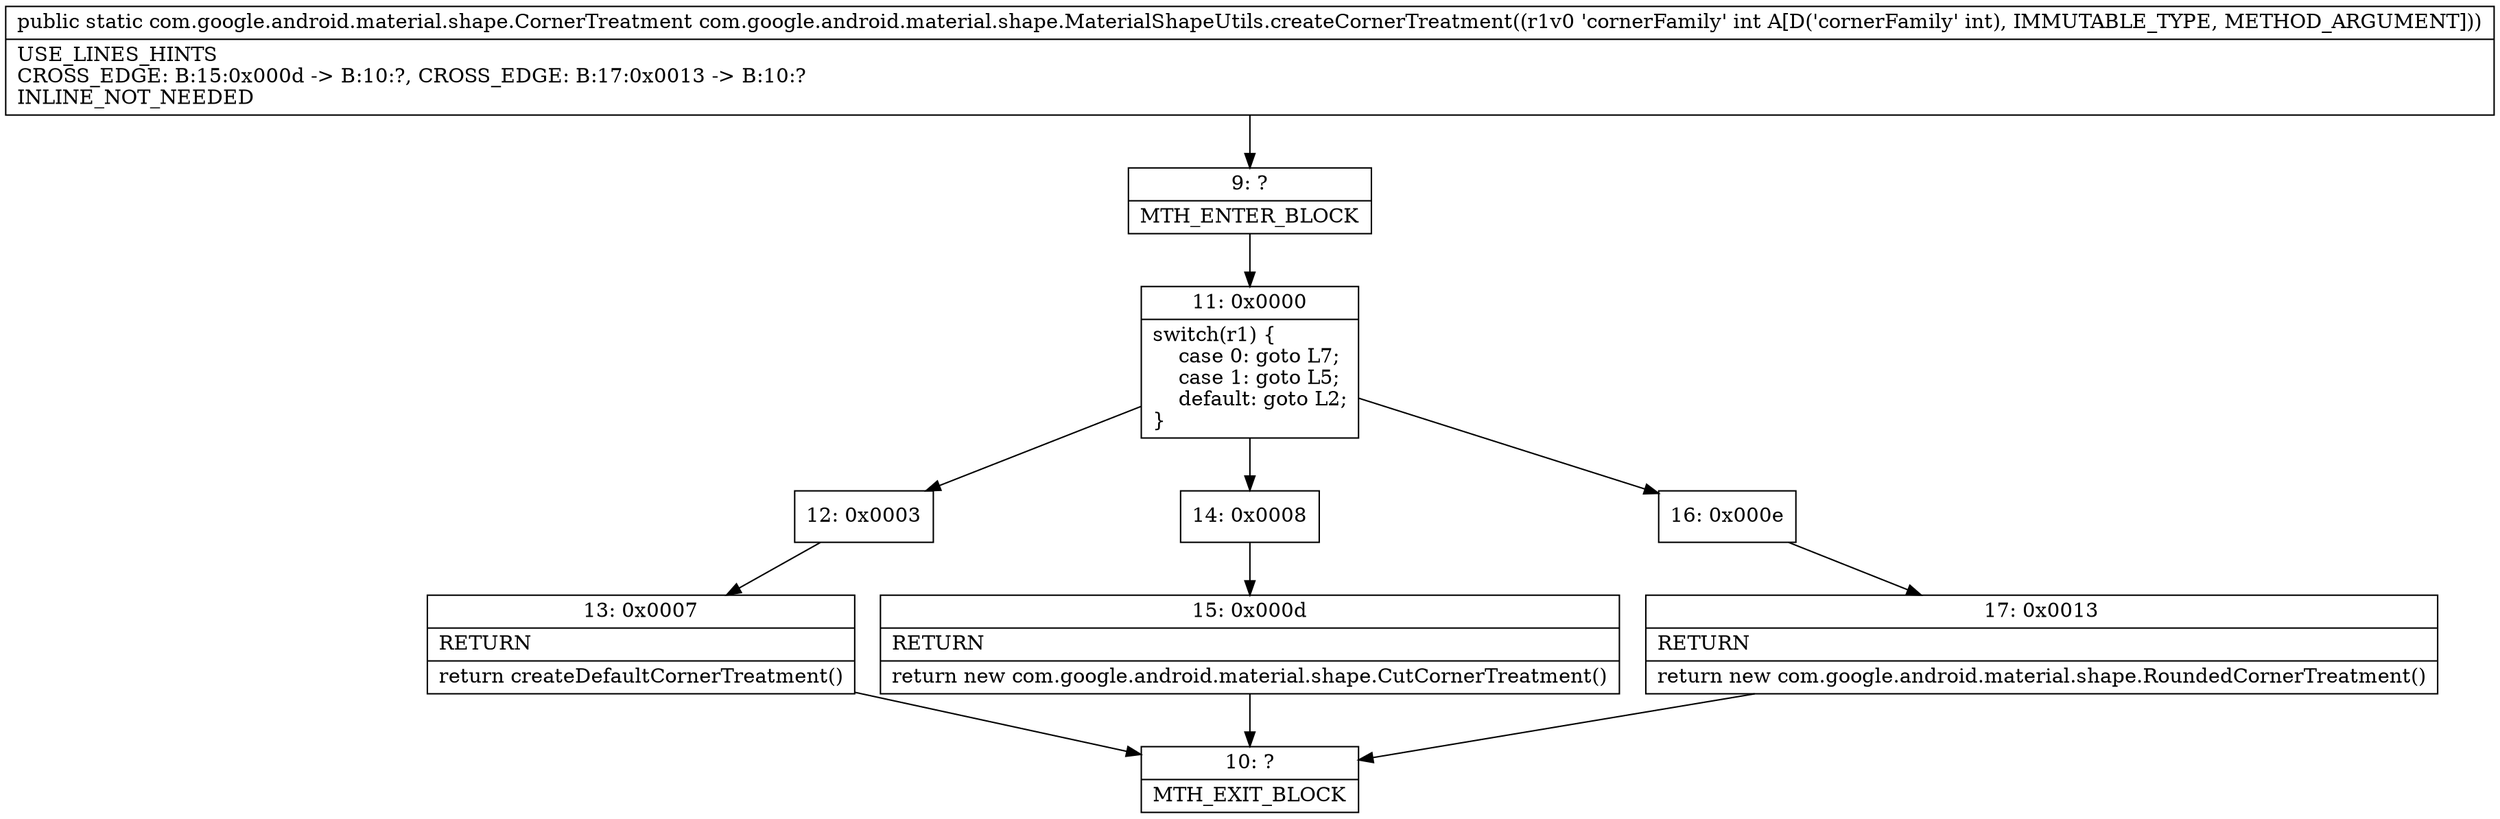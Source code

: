 digraph "CFG forcom.google.android.material.shape.MaterialShapeUtils.createCornerTreatment(I)Lcom\/google\/android\/material\/shape\/CornerTreatment;" {
Node_9 [shape=record,label="{9\:\ ?|MTH_ENTER_BLOCK\l}"];
Node_11 [shape=record,label="{11\:\ 0x0000|switch(r1) \{\l    case 0: goto L7;\l    case 1: goto L5;\l    default: goto L2;\l\}\l}"];
Node_12 [shape=record,label="{12\:\ 0x0003}"];
Node_13 [shape=record,label="{13\:\ 0x0007|RETURN\l|return createDefaultCornerTreatment()\l}"];
Node_10 [shape=record,label="{10\:\ ?|MTH_EXIT_BLOCK\l}"];
Node_14 [shape=record,label="{14\:\ 0x0008}"];
Node_15 [shape=record,label="{15\:\ 0x000d|RETURN\l|return new com.google.android.material.shape.CutCornerTreatment()\l}"];
Node_16 [shape=record,label="{16\:\ 0x000e}"];
Node_17 [shape=record,label="{17\:\ 0x0013|RETURN\l|return new com.google.android.material.shape.RoundedCornerTreatment()\l}"];
MethodNode[shape=record,label="{public static com.google.android.material.shape.CornerTreatment com.google.android.material.shape.MaterialShapeUtils.createCornerTreatment((r1v0 'cornerFamily' int A[D('cornerFamily' int), IMMUTABLE_TYPE, METHOD_ARGUMENT]))  | USE_LINES_HINTS\lCROSS_EDGE: B:15:0x000d \-\> B:10:?, CROSS_EDGE: B:17:0x0013 \-\> B:10:?\lINLINE_NOT_NEEDED\l}"];
MethodNode -> Node_9;Node_9 -> Node_11;
Node_11 -> Node_12;
Node_11 -> Node_14;
Node_11 -> Node_16;
Node_12 -> Node_13;
Node_13 -> Node_10;
Node_14 -> Node_15;
Node_15 -> Node_10;
Node_16 -> Node_17;
Node_17 -> Node_10;
}

